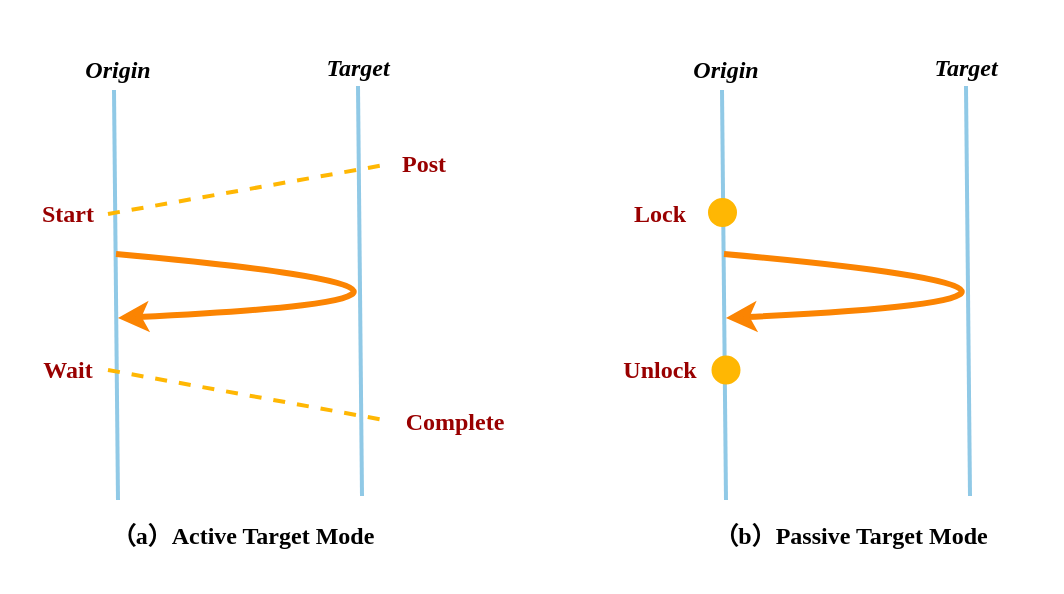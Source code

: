 <mxfile version="24.1.0" type="device">
  <diagram name="第 1 页" id="BL7LzuG3MV_UXGuW0xmM">
    <mxGraphModel dx="794" dy="511" grid="0" gridSize="10" guides="1" tooltips="1" connect="1" arrows="1" fold="1" page="1" pageScale="1" pageWidth="827" pageHeight="1169" math="0" shadow="0">
      <root>
        <mxCell id="0" />
        <mxCell id="1" parent="0" />
        <mxCell id="2k9CHMbx3Ygf67xMv2_4-54" value="" style="rounded=0;whiteSpace=wrap;html=1;strokeColor=none;fillColor=none;" vertex="1" parent="1">
          <mxGeometry x="121" y="113" width="531" height="296" as="geometry" />
        </mxCell>
        <mxCell id="2k9CHMbx3Ygf67xMv2_4-1" value="" style="endArrow=none;html=1;rounded=0;strokeWidth=2;strokeColor=#90C9E6;" edge="1" parent="1">
          <mxGeometry width="50" height="50" relative="1" as="geometry">
            <mxPoint x="180" y="363" as="sourcePoint" />
            <mxPoint x="178" y="158" as="targetPoint" />
          </mxGeometry>
        </mxCell>
        <mxCell id="2k9CHMbx3Ygf67xMv2_4-2" value="" style="endArrow=none;html=1;rounded=0;strokeWidth=2;strokeColor=#90C9E6;" edge="1" parent="1">
          <mxGeometry width="50" height="50" relative="1" as="geometry">
            <mxPoint x="302" y="361" as="sourcePoint" />
            <mxPoint x="300" y="156" as="targetPoint" />
          </mxGeometry>
        </mxCell>
        <mxCell id="2k9CHMbx3Ygf67xMv2_4-19" value="" style="curved=1;endArrow=classic;html=1;rounded=0;strokeWidth=3;fillColor=#f8cecc;strokeColor=#FB8402;" edge="1" parent="1">
          <mxGeometry width="50" height="50" relative="1" as="geometry">
            <mxPoint x="179" y="240" as="sourcePoint" />
            <mxPoint x="180" y="272" as="targetPoint" />
            <Array as="points">
              <mxPoint x="411" y="261" />
            </Array>
          </mxGeometry>
        </mxCell>
        <mxCell id="2k9CHMbx3Ygf67xMv2_4-20" value="&lt;font face=&quot;Verdana&quot;&gt;&lt;i&gt;&lt;b&gt;Origin&lt;/b&gt;&lt;/i&gt;&lt;/font&gt;" style="text;html=1;align=center;verticalAlign=middle;whiteSpace=wrap;rounded=0;" vertex="1" parent="1">
          <mxGeometry x="150" y="133" width="60" height="30" as="geometry" />
        </mxCell>
        <mxCell id="2k9CHMbx3Ygf67xMv2_4-21" value="&lt;font face=&quot;Verdana&quot;&gt;&lt;i&gt;&lt;b&gt;Target&lt;/b&gt;&lt;/i&gt;&lt;/font&gt;" style="text;html=1;align=center;verticalAlign=middle;whiteSpace=wrap;rounded=0;" vertex="1" parent="1">
          <mxGeometry x="270" y="132" width="60" height="30" as="geometry" />
        </mxCell>
        <mxCell id="2k9CHMbx3Ygf67xMv2_4-22" value="&lt;font color=&quot;#990000&quot; face=&quot;Verdana&quot;&gt;&lt;b&gt;Start&lt;/b&gt;&lt;/font&gt;" style="text;html=1;align=center;verticalAlign=middle;whiteSpace=wrap;rounded=0;" vertex="1" parent="1">
          <mxGeometry x="125" y="205" width="60" height="30" as="geometry" />
        </mxCell>
        <mxCell id="2k9CHMbx3Ygf67xMv2_4-23" value="&lt;font color=&quot;#990000&quot; face=&quot;Verdana&quot;&gt;&lt;b&gt;Wait&lt;/b&gt;&lt;/font&gt;" style="text;html=1;align=center;verticalAlign=middle;whiteSpace=wrap;rounded=0;" vertex="1" parent="1">
          <mxGeometry x="125" y="283" width="60" height="30" as="geometry" />
        </mxCell>
        <mxCell id="2k9CHMbx3Ygf67xMv2_4-24" value="&lt;font color=&quot;#990000&quot; face=&quot;Verdana&quot;&gt;&lt;b&gt;Post&lt;/b&gt;&lt;/font&gt;" style="text;html=1;align=center;verticalAlign=middle;whiteSpace=wrap;rounded=0;" vertex="1" parent="1">
          <mxGeometry x="303" y="180" width="60" height="30" as="geometry" />
        </mxCell>
        <mxCell id="2k9CHMbx3Ygf67xMv2_4-25" value="&lt;font color=&quot;#990000&quot; face=&quot;Verdana&quot;&gt;&lt;b&gt;Complete&lt;/b&gt;&lt;/font&gt;" style="text;html=1;align=center;verticalAlign=middle;whiteSpace=wrap;rounded=0;" vertex="1" parent="1">
          <mxGeometry x="301" y="309" width="95" height="30" as="geometry" />
        </mxCell>
        <mxCell id="2k9CHMbx3Ygf67xMv2_4-26" value="" style="endArrow=none;dashed=1;html=1;rounded=0;entryX=0.217;entryY=0.5;entryDx=0;entryDy=0;entryPerimeter=0;strokeColor=#FFB703;strokeWidth=2;" edge="1" parent="1" target="2k9CHMbx3Ygf67xMv2_4-24">
          <mxGeometry width="50" height="50" relative="1" as="geometry">
            <mxPoint x="175" y="220" as="sourcePoint" />
            <mxPoint x="225" y="170" as="targetPoint" />
          </mxGeometry>
        </mxCell>
        <mxCell id="2k9CHMbx3Ygf67xMv2_4-27" value="" style="endArrow=none;dashed=1;html=1;rounded=0;strokeColor=#FFB703;strokeWidth=2;" edge="1" parent="1">
          <mxGeometry width="50" height="50" relative="1" as="geometry">
            <mxPoint x="175" y="298" as="sourcePoint" />
            <mxPoint x="313" y="323" as="targetPoint" />
          </mxGeometry>
        </mxCell>
        <mxCell id="2k9CHMbx3Ygf67xMv2_4-28" value="&lt;font face=&quot;Verdana&quot;&gt;&lt;b style=&quot;&quot;&gt;（a）Active Target Mode&lt;/b&gt;&lt;/font&gt;" style="text;html=1;align=center;verticalAlign=middle;whiteSpace=wrap;rounded=0;" vertex="1" parent="1">
          <mxGeometry x="146" y="366" width="193" height="30" as="geometry" />
        </mxCell>
        <mxCell id="2k9CHMbx3Ygf67xMv2_4-40" value="" style="endArrow=none;html=1;rounded=0;strokeWidth=2;strokeColor=#90C9E6;" edge="1" parent="1">
          <mxGeometry width="50" height="50" relative="1" as="geometry">
            <mxPoint x="484" y="363" as="sourcePoint" />
            <mxPoint x="482" y="158" as="targetPoint" />
          </mxGeometry>
        </mxCell>
        <mxCell id="2k9CHMbx3Ygf67xMv2_4-41" value="" style="endArrow=none;html=1;rounded=0;strokeWidth=2;strokeColor=#90C9E6;" edge="1" parent="1">
          <mxGeometry width="50" height="50" relative="1" as="geometry">
            <mxPoint x="606" y="361" as="sourcePoint" />
            <mxPoint x="604" y="156" as="targetPoint" />
          </mxGeometry>
        </mxCell>
        <mxCell id="2k9CHMbx3Ygf67xMv2_4-42" value="" style="curved=1;endArrow=classic;html=1;rounded=0;strokeWidth=3;fillColor=#f8cecc;strokeColor=#FB8402;" edge="1" parent="1">
          <mxGeometry width="50" height="50" relative="1" as="geometry">
            <mxPoint x="483" y="240" as="sourcePoint" />
            <mxPoint x="484" y="272" as="targetPoint" />
            <Array as="points">
              <mxPoint x="715" y="261" />
            </Array>
          </mxGeometry>
        </mxCell>
        <mxCell id="2k9CHMbx3Ygf67xMv2_4-43" value="&lt;font face=&quot;Verdana&quot;&gt;&lt;i&gt;&lt;b&gt;Origin&lt;/b&gt;&lt;/i&gt;&lt;/font&gt;" style="text;html=1;align=center;verticalAlign=middle;whiteSpace=wrap;rounded=0;" vertex="1" parent="1">
          <mxGeometry x="454" y="133" width="60" height="30" as="geometry" />
        </mxCell>
        <mxCell id="2k9CHMbx3Ygf67xMv2_4-44" value="&lt;font face=&quot;Verdana&quot;&gt;&lt;i&gt;&lt;b&gt;Target&lt;/b&gt;&lt;/i&gt;&lt;/font&gt;" style="text;html=1;align=center;verticalAlign=middle;whiteSpace=wrap;rounded=0;" vertex="1" parent="1">
          <mxGeometry x="574" y="132" width="60" height="30" as="geometry" />
        </mxCell>
        <mxCell id="2k9CHMbx3Ygf67xMv2_4-45" value="&lt;font color=&quot;#990000&quot; face=&quot;Verdana&quot;&gt;&lt;b&gt;Lock&lt;/b&gt;&lt;/font&gt;" style="text;html=1;align=center;verticalAlign=middle;whiteSpace=wrap;rounded=0;" vertex="1" parent="1">
          <mxGeometry x="421" y="205" width="60" height="30" as="geometry" />
        </mxCell>
        <mxCell id="2k9CHMbx3Ygf67xMv2_4-46" value="&lt;font color=&quot;#990000&quot; face=&quot;Verdana&quot;&gt;&lt;b&gt;Unlock&lt;/b&gt;&lt;/font&gt;" style="text;html=1;align=center;verticalAlign=middle;whiteSpace=wrap;rounded=0;" vertex="1" parent="1">
          <mxGeometry x="421" y="283" width="60" height="30" as="geometry" />
        </mxCell>
        <mxCell id="2k9CHMbx3Ygf67xMv2_4-51" value="&lt;font face=&quot;Verdana&quot;&gt;&lt;b style=&quot;&quot;&gt;（b）Passive Target Mode&lt;/b&gt;&lt;/font&gt;" style="text;html=1;align=center;verticalAlign=middle;whiteSpace=wrap;rounded=0;" vertex="1" parent="1">
          <mxGeometry x="450" y="366" width="193" height="30" as="geometry" />
        </mxCell>
        <mxCell id="2k9CHMbx3Ygf67xMv2_4-52" value="" style="ellipse;whiteSpace=wrap;html=1;aspect=fixed;fillColor=#FFB703;strokeColor=#FFB703;" vertex="1" parent="1">
          <mxGeometry x="475.5" y="212.5" width="13.5" height="13.5" as="geometry" />
        </mxCell>
        <mxCell id="2k9CHMbx3Ygf67xMv2_4-53" value="" style="ellipse;whiteSpace=wrap;html=1;aspect=fixed;fillColor=#FFB703;strokeColor=#FFB703;" vertex="1" parent="1">
          <mxGeometry x="477.25" y="291.25" width="13.5" height="13.5" as="geometry" />
        </mxCell>
      </root>
    </mxGraphModel>
  </diagram>
</mxfile>
